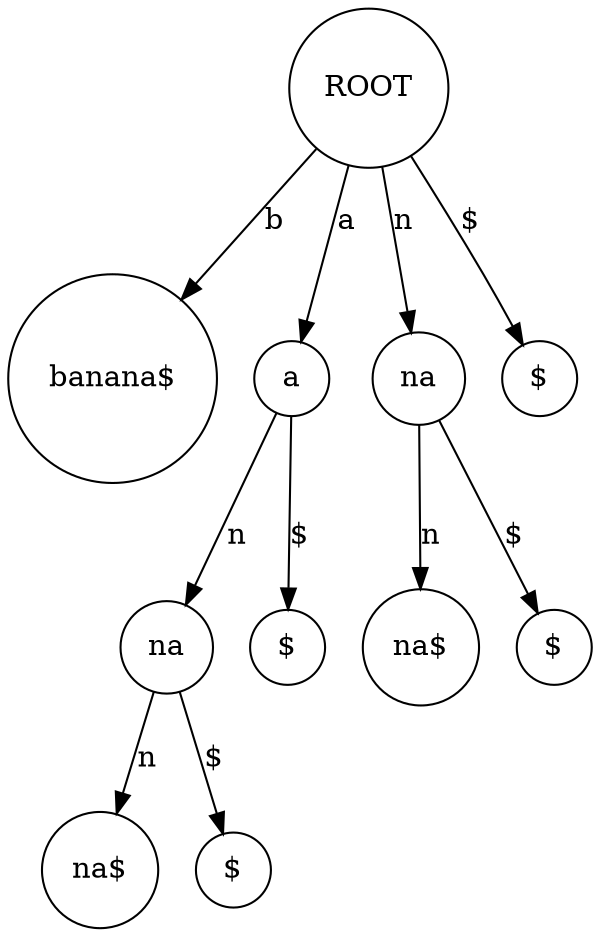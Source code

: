 digraph "Suffix tree" {
  node [shape=circle];
  0 [label="ROOT"];
  0 -> 1 [ label="b" ];
  0 -> 8 [ label="a" ];
  0 -> 6 [ label="n" ];
  0 -> 10 [ label="$" ];
  1 [label="banana$"];
  2 [label="na$"];
  3 [label="na$"];
  4 [label="na"];
  4 -> 2 [ label="n" ];
  4 -> 5 [ label="$" ];
  5 [label="$"];
  6 [label="na"];
  6 -> 3 [ label="n" ];
  6 -> 7 [ label="$" ];
  7 [label="$"];
  8 [label="a"];
  8 -> 4 [ label="n" ];
  8 -> 9 [ label="$" ];
  9 [label="$"];
  10 [label="$"];
}
